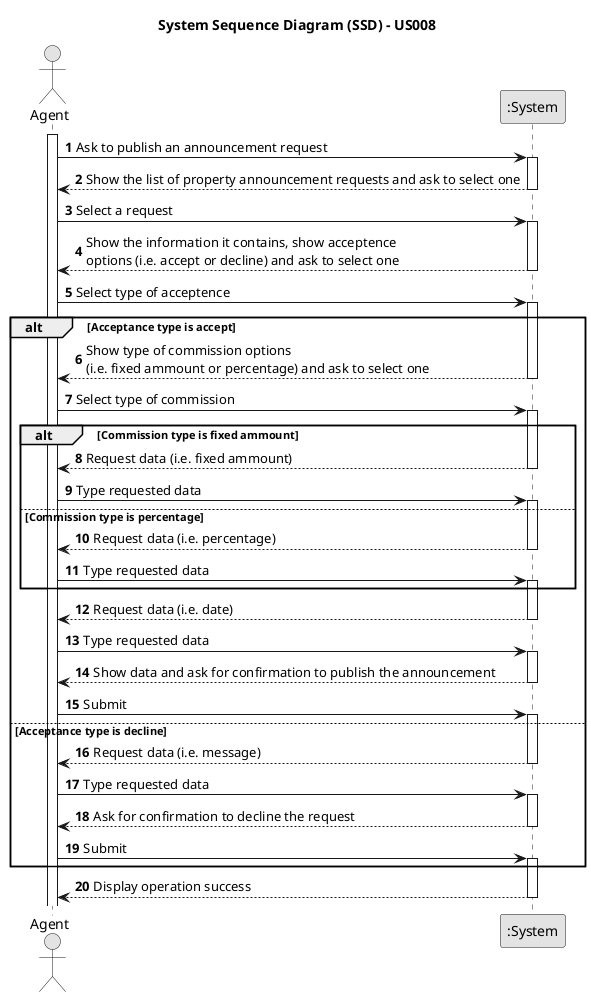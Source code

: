 @startuml
skinparam monochrome true
skinparam packageStyle rectangle
skinparam shadowing false

title System Sequence Diagram (SSD) - US008

autonumber

actor "Agent" as Agent
participant ":System" as System

activate Agent

    Agent -> System : Ask to publish an announcement request
    activate System

        System --> Agent : Show the list of property announcement requests and ask to select one
    deactivate System

    Agent -> System : Select a request
    activate System

    System --> Agent : Show the information it contains, show acceptence \noptions (i.e. accept or decline) and ask to select one
    deactivate System

    Agent -> System : Select type of acceptence
    activate System

    alt Acceptance type is accept

    System --> Agent : Show type of commission options \n(i.e. fixed ammount or percentage) and ask to select one
    deactivate System

    Agent -> System : Select type of commission
    activate System

        alt Commission type is fixed ammount
                    System --> Agent : Request data (i.e. fixed ammount)
                    deactivate System

                    Agent -> System : Type requested data
                    activate System

                    else Commission type is percentage
                        System --> Agent : Request data (i.e. percentage)
                        deactivate System

                        Agent -> System : Type requested data
                        activate System
        end

    System --> Agent : Request data (i.e. date)
    deactivate System

    Agent -> System : Type requested data
    activate System

    System --> Agent : Show data and ask for confirmation to publish the announcement
    deactivate System

    Agent -> System : Submit
    activate System

        else Acceptance type is decline
            System --> Agent : Request data (i.e. message)
            deactivate System

            Agent -> System : Type requested data
            activate System

            System --> Agent : Ask for confirmation to decline the request
            deactivate System

            Agent -> System : Submit
            activate System

    end

    System --> Agent : Display operation success
    deactivate System

@enduml